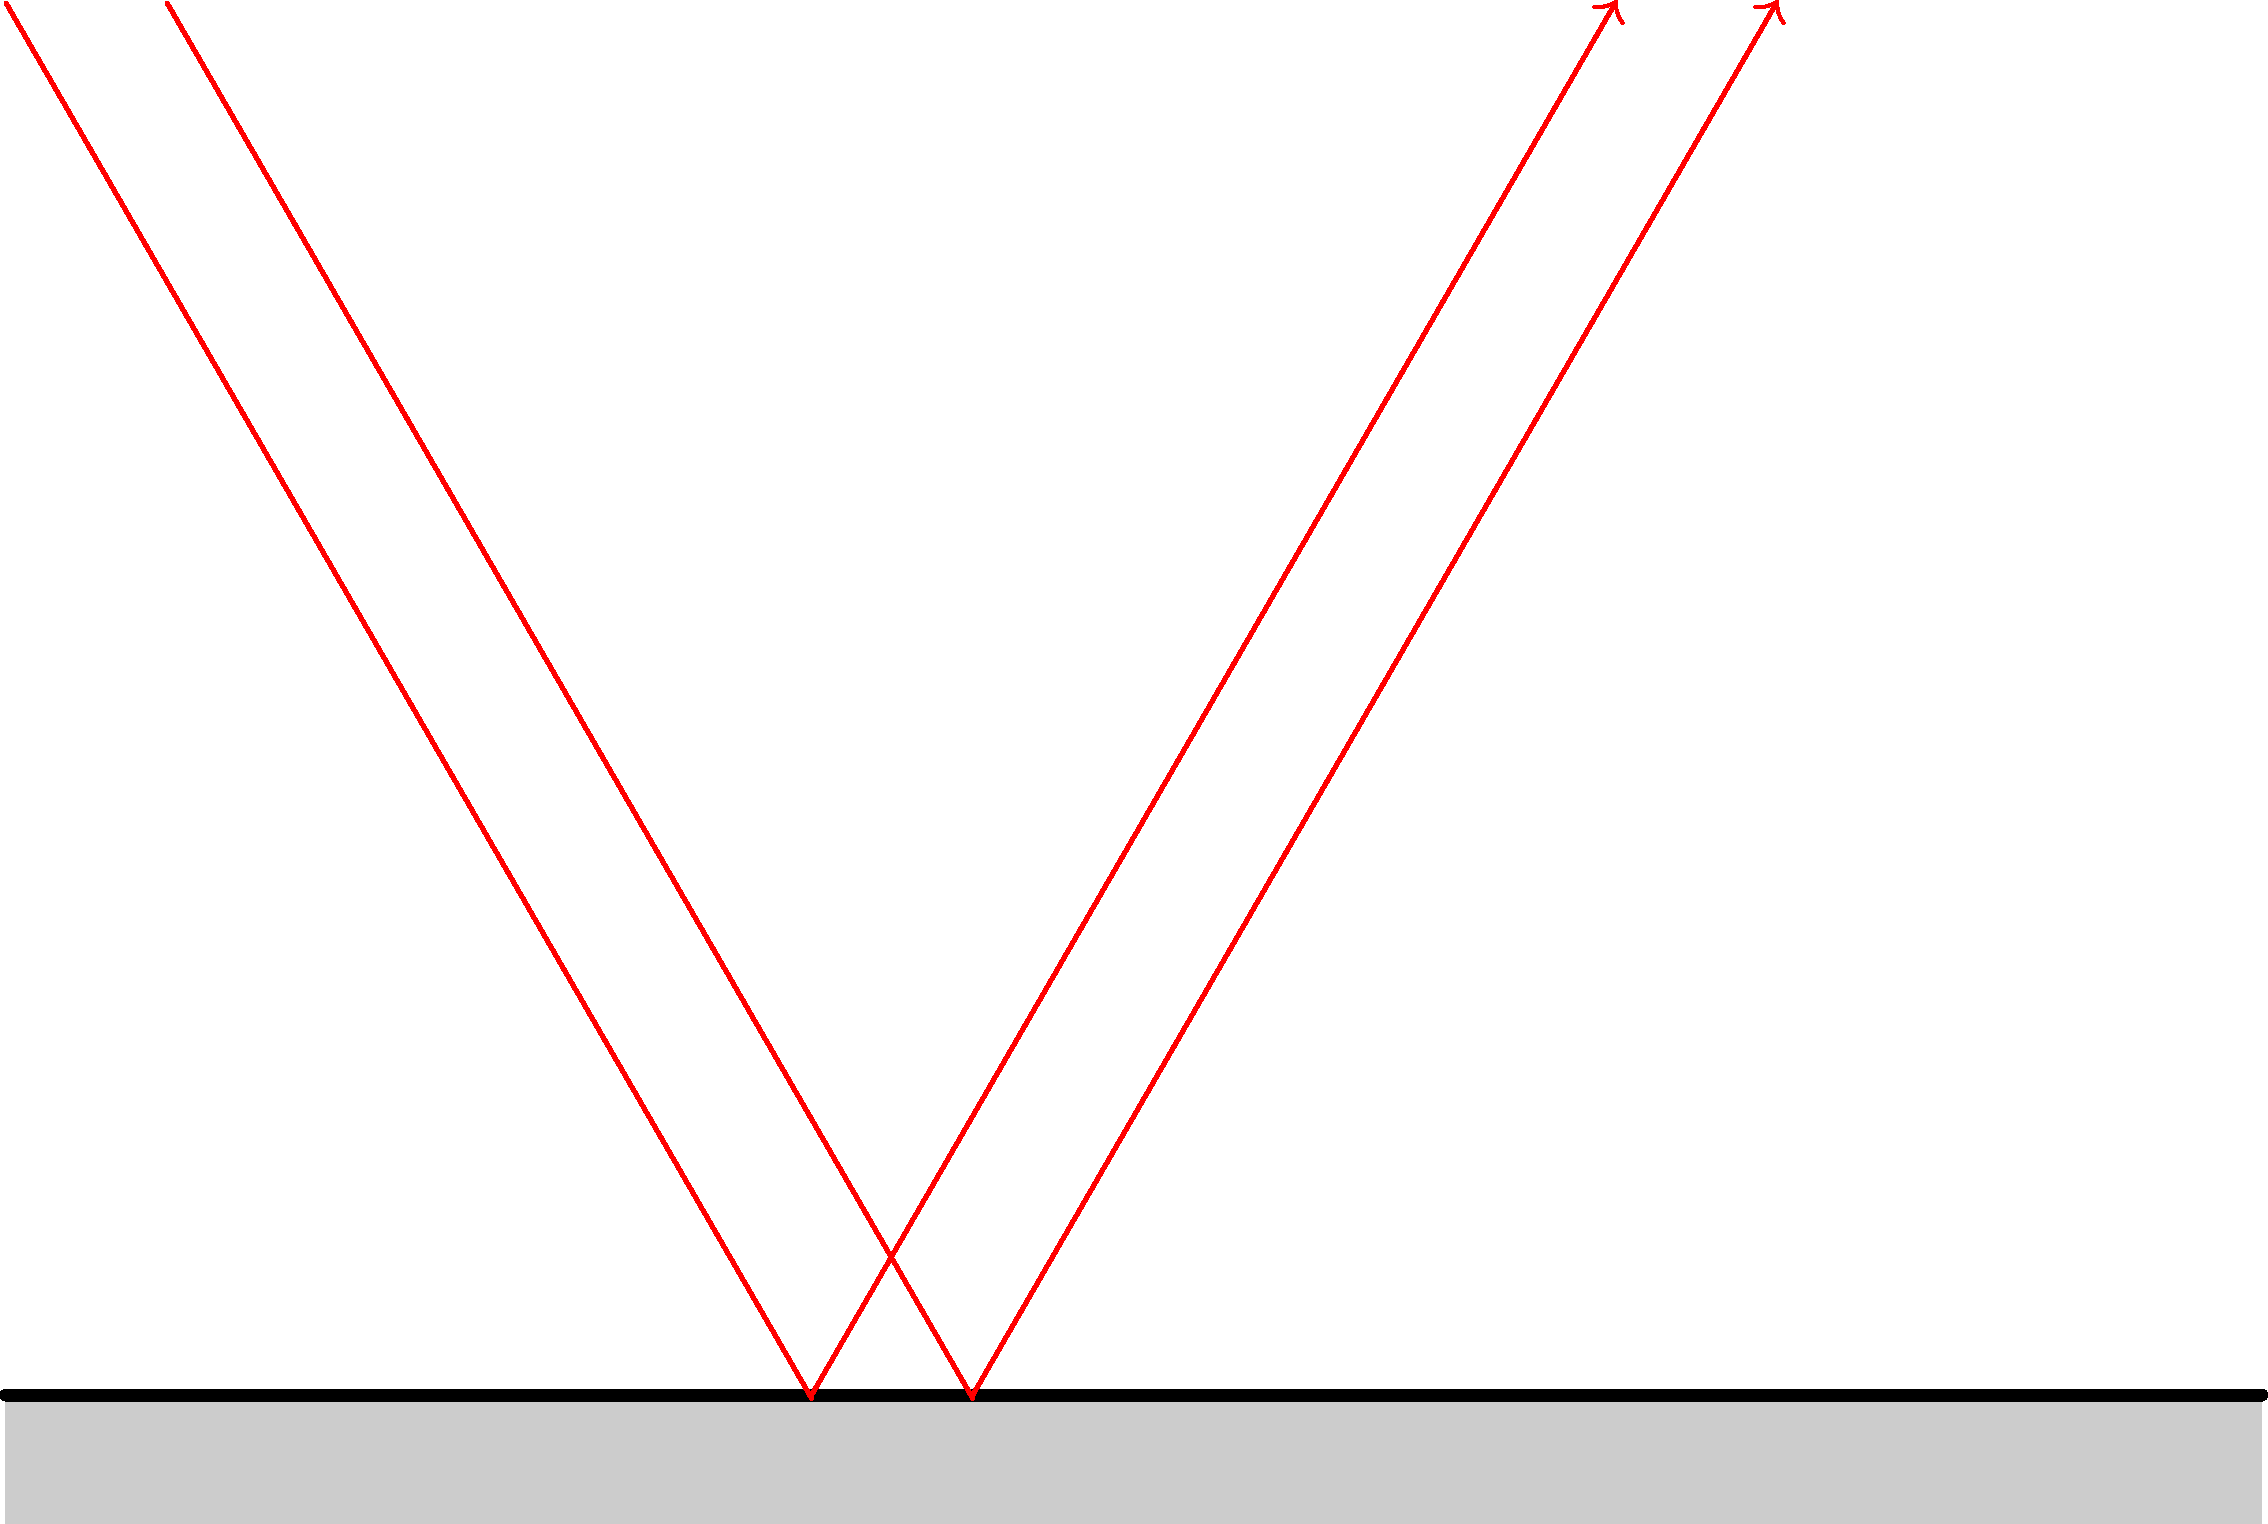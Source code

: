settings.render = 4;
size(20cm,0);
texpreamble("\usepackage[setpagesize=false]{hyperref}");

fill(box((0,0),(3.5,-.2)),.8white);
draw((0,0)--(3.5,0), linewidth(3.0pt));

draw(shift(0,2.16) * rotate(-60) * ((0,0)--(2.5,0)), red+linewidth(1.0pt));
draw(shift(1.25,0) * rotate(60) * ((0,0)--(2.5,0)), red+linewidth(1.0pt), arrow=ArcArrow(TeXHead));

draw(shift(0.25,2.16) * rotate(-60) * ((0,0)--(2.5,0)), red+linewidth(1.0pt));
draw(shift(1.5,0) * rotate(60) * ((0,0)--(2.5,0)), red+linewidth(1.0pt), arrow=ArcArrow(TeXHead));